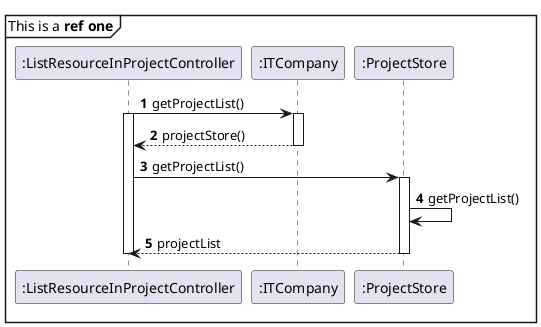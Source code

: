 @startuml
'https://plantuml.com/sequence-diagram

autonumber

Participant ":ListResourceInProjectController" as Controller
Participant ":ITCompany" as IT
Participant ":ProjectStore" as Store
mainframe This is a **ref one**
Controller -> IT : getProjectList()
activate IT
activate Controller
Controller <-- IT : projectStore()
deactivate IT
Controller ->Store : getProjectList()
activate Store
Store -> Store :getProjectList()
Controller <-- Store : projectList
deactivate Store
deactivate Controller
@enduml